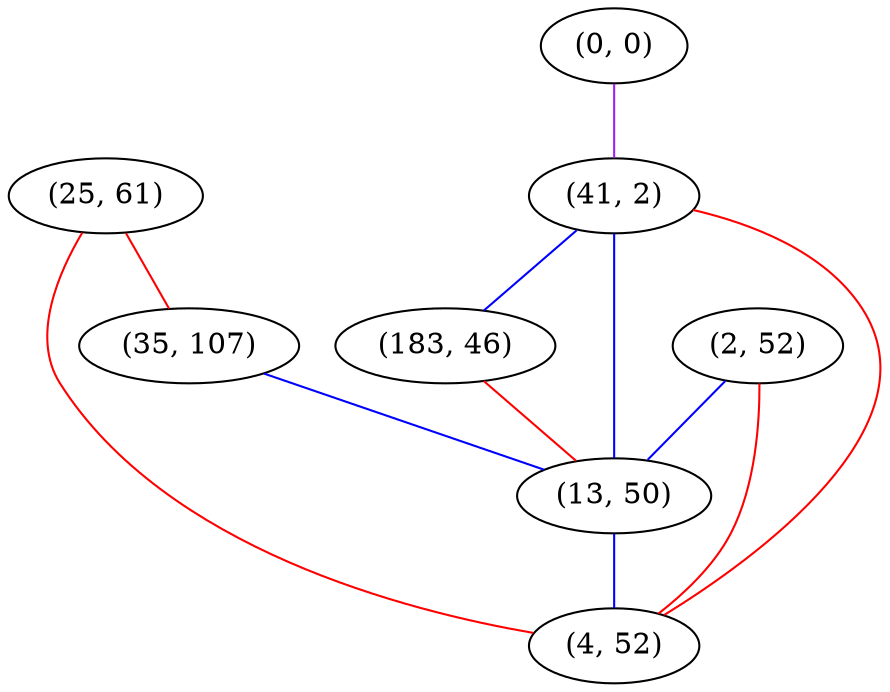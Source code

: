 graph "" {
"(25, 61)";
"(0, 0)";
"(41, 2)";
"(2, 52)";
"(35, 107)";
"(183, 46)";
"(13, 50)";
"(4, 52)";
"(25, 61)" -- "(4, 52)"  [color=red, key=0, weight=1];
"(25, 61)" -- "(35, 107)"  [color=red, key=0, weight=1];
"(0, 0)" -- "(41, 2)"  [color=purple, key=0, weight=4];
"(41, 2)" -- "(183, 46)"  [color=blue, key=0, weight=3];
"(41, 2)" -- "(4, 52)"  [color=red, key=0, weight=1];
"(41, 2)" -- "(13, 50)"  [color=blue, key=0, weight=3];
"(2, 52)" -- "(4, 52)"  [color=red, key=0, weight=1];
"(2, 52)" -- "(13, 50)"  [color=blue, key=0, weight=3];
"(35, 107)" -- "(13, 50)"  [color=blue, key=0, weight=3];
"(183, 46)" -- "(13, 50)"  [color=red, key=0, weight=1];
"(13, 50)" -- "(4, 52)"  [color=blue, key=0, weight=3];
}
